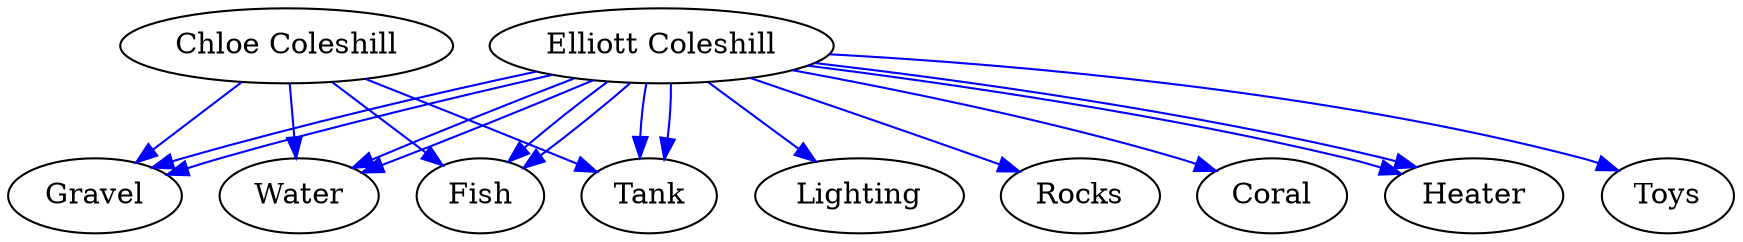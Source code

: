 Digraph tas {
"Chloe Coleshill"->"Tank"[color=blue];
"Chloe Coleshill"->"Gravel"[color=blue];
"Chloe Coleshill"->"Water"[color=blue];
"Chloe Coleshill"->"Fish"[color=blue];
"Elliott Coleshill"->"Tank"[color=blue];
"Elliott Coleshill"->"Gravel"[color=blue];
"Elliott Coleshill"->"Water"[color=blue];
"Elliott Coleshill"->"Heater"[color=blue];
"Elliott Coleshill"->"Fish"[color=blue];
"Elliott Coleshill"->"Toys"[color=blue];
"Elliott Coleshill"->"Tank"[color=blue];
"Elliott Coleshill"->"Gravel"[color=blue];
"Elliott Coleshill"->"Water"[color=blue];
"Elliott Coleshill"->"Lighting"[color=blue];
"Elliott Coleshill"->"Heater"[color=blue];
"Elliott Coleshill"->"Rocks"[color=blue];
"Elliott Coleshill"->"Fish"[color=blue];
"Elliott Coleshill"->"Coral"[color=blue];
}
